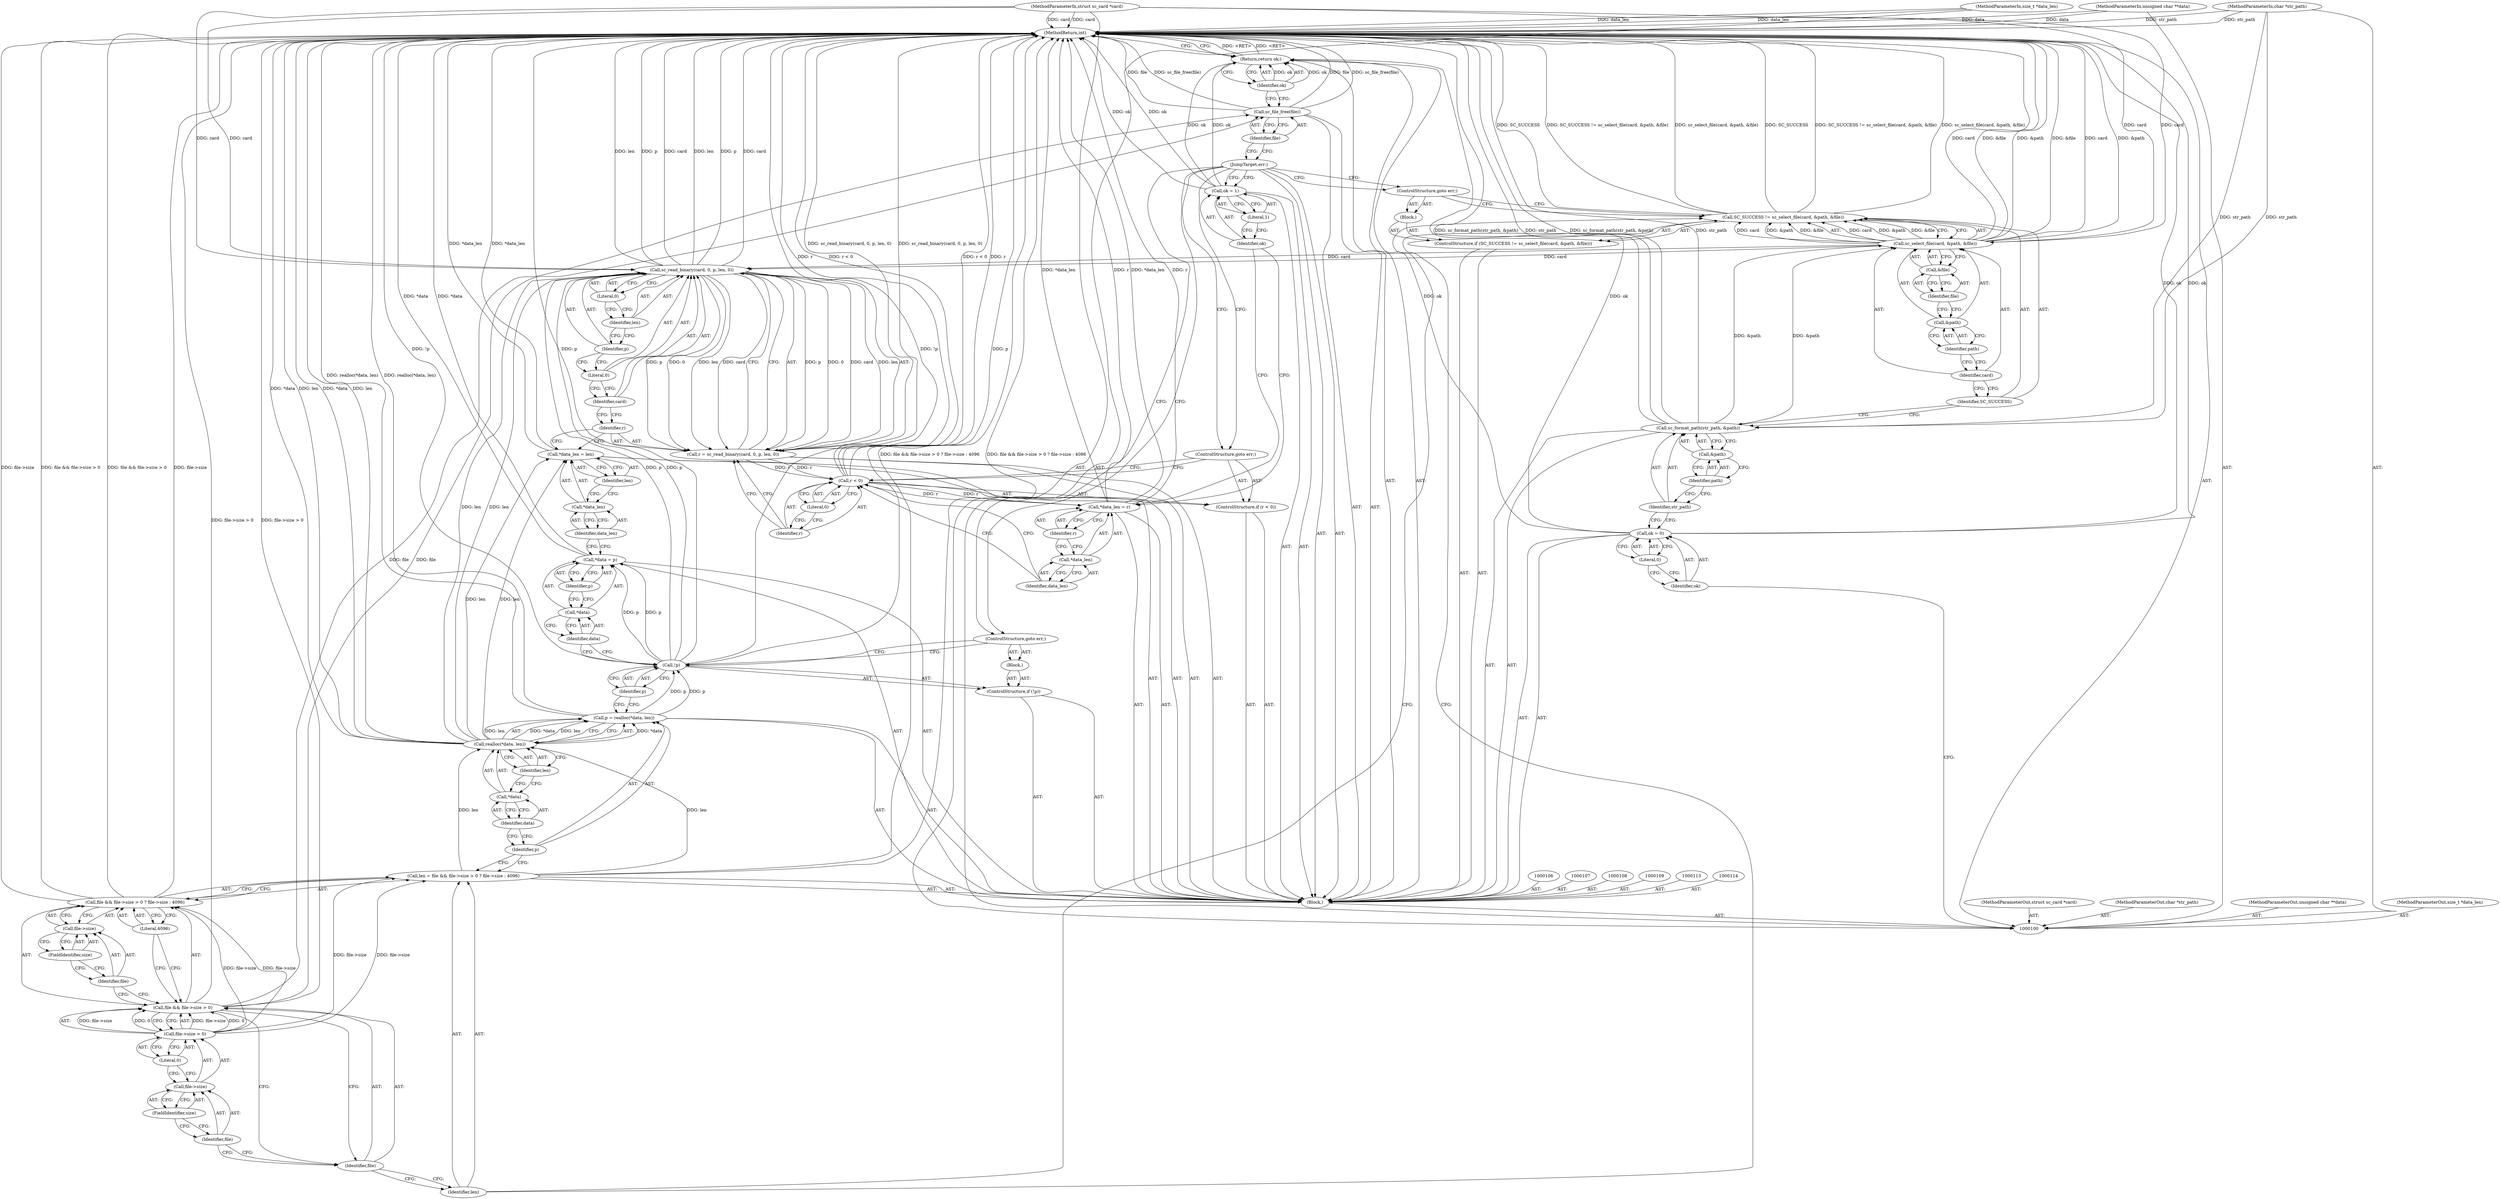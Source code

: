 digraph "0_OpenSC_360e95d45ac4123255a4c796db96337f332160ad#diff-d643a0fa169471dbf2912f4866dc49c5_10" {
"1000188" [label="(MethodReturn,int)"];
"1000101" [label="(MethodParameterIn,struct sc_card *card)"];
"1000277" [label="(MethodParameterOut,struct sc_card *card)"];
"1000102" [label="(MethodParameterIn,char *str_path)"];
"1000278" [label="(MethodParameterOut,char *str_path)"];
"1000103" [label="(MethodParameterIn,unsigned char **data)"];
"1000279" [label="(MethodParameterOut,unsigned char **data)"];
"1000104" [label="(MethodParameterIn,size_t *data_len)"];
"1000280" [label="(MethodParameterOut,size_t *data_len)"];
"1000115" [label="(Call,sc_format_path(str_path, &path))"];
"1000116" [label="(Identifier,str_path)"];
"1000117" [label="(Call,&path)"];
"1000118" [label="(Identifier,path)"];
"1000119" [label="(ControlStructure,if (SC_SUCCESS != sc_select_file(card, &path, &file)))"];
"1000122" [label="(Call,sc_select_file(card, &path, &file))"];
"1000123" [label="(Identifier,card)"];
"1000124" [label="(Call,&path)"];
"1000125" [label="(Identifier,path)"];
"1000126" [label="(Call,&file)"];
"1000127" [label="(Identifier,file)"];
"1000120" [label="(Call,SC_SUCCESS != sc_select_file(card, &path, &file))"];
"1000121" [label="(Identifier,SC_SUCCESS)"];
"1000128" [label="(Block,)"];
"1000129" [label="(ControlStructure,goto err;)"];
"1000130" [label="(Call,len = file && file->size > 0 ? file->size : 4096)"];
"1000131" [label="(Identifier,len)"];
"1000135" [label="(Call,file->size > 0)"];
"1000136" [label="(Call,file->size)"];
"1000137" [label="(Identifier,file)"];
"1000138" [label="(FieldIdentifier,size)"];
"1000139" [label="(Literal,0)"];
"1000140" [label="(Call,file->size)"];
"1000141" [label="(Identifier,file)"];
"1000142" [label="(FieldIdentifier,size)"];
"1000143" [label="(Literal,4096)"];
"1000132" [label="(Call,file && file->size > 0 ? file->size : 4096)"];
"1000133" [label="(Call,file && file->size > 0)"];
"1000134" [label="(Identifier,file)"];
"1000147" [label="(Call,*data)"];
"1000148" [label="(Identifier,data)"];
"1000144" [label="(Call,p = realloc(*data, len))"];
"1000145" [label="(Identifier,p)"];
"1000149" [label="(Identifier,len)"];
"1000146" [label="(Call,realloc(*data, len))"];
"1000153" [label="(Block,)"];
"1000150" [label="(ControlStructure,if (!p))"];
"1000151" [label="(Call,!p)"];
"1000152" [label="(Identifier,p)"];
"1000154" [label="(ControlStructure,goto err;)"];
"1000105" [label="(Block,)"];
"1000155" [label="(Call,*data = p)"];
"1000156" [label="(Call,*data)"];
"1000157" [label="(Identifier,data)"];
"1000158" [label="(Identifier,p)"];
"1000159" [label="(Call,*data_len = len)"];
"1000160" [label="(Call,*data_len)"];
"1000162" [label="(Identifier,len)"];
"1000161" [label="(Identifier,data_len)"];
"1000163" [label="(Call,r = sc_read_binary(card, 0, p, len, 0))"];
"1000164" [label="(Identifier,r)"];
"1000166" [label="(Identifier,card)"];
"1000167" [label="(Literal,0)"];
"1000168" [label="(Identifier,p)"];
"1000169" [label="(Identifier,len)"];
"1000170" [label="(Literal,0)"];
"1000165" [label="(Call,sc_read_binary(card, 0, p, len, 0))"];
"1000171" [label="(ControlStructure,if (r < 0))"];
"1000172" [label="(Call,r < 0)"];
"1000173" [label="(Identifier,r)"];
"1000174" [label="(Literal,0)"];
"1000175" [label="(ControlStructure,goto err;)"];
"1000176" [label="(Call,*data_len = r)"];
"1000177" [label="(Call,*data_len)"];
"1000179" [label="(Identifier,r)"];
"1000178" [label="(Identifier,data_len)"];
"1000180" [label="(Call,ok = 1)"];
"1000181" [label="(Identifier,ok)"];
"1000182" [label="(Literal,1)"];
"1000183" [label="(JumpTarget,err:)"];
"1000184" [label="(Call,sc_file_free(file))"];
"1000185" [label="(Identifier,file)"];
"1000186" [label="(Return,return ok;)"];
"1000187" [label="(Identifier,ok)"];
"1000112" [label="(Literal,0)"];
"1000110" [label="(Call,ok = 0)"];
"1000111" [label="(Identifier,ok)"];
"1000188" -> "1000100"  [label="AST: "];
"1000188" -> "1000186"  [label="CFG: "];
"1000172" -> "1000188"  [label="DDG: r < 0"];
"1000172" -> "1000188"  [label="DDG: r"];
"1000184" -> "1000188"  [label="DDG: file"];
"1000184" -> "1000188"  [label="DDG: sc_file_free(file)"];
"1000151" -> "1000188"  [label="DDG: !p"];
"1000151" -> "1000188"  [label="DDG: p"];
"1000165" -> "1000188"  [label="DDG: len"];
"1000165" -> "1000188"  [label="DDG: p"];
"1000165" -> "1000188"  [label="DDG: card"];
"1000159" -> "1000188"  [label="DDG: *data_len"];
"1000180" -> "1000188"  [label="DDG: ok"];
"1000120" -> "1000188"  [label="DDG: sc_select_file(card, &path, &file)"];
"1000120" -> "1000188"  [label="DDG: SC_SUCCESS"];
"1000120" -> "1000188"  [label="DDG: SC_SUCCESS != sc_select_file(card, &path, &file)"];
"1000176" -> "1000188"  [label="DDG: *data_len"];
"1000176" -> "1000188"  [label="DDG: r"];
"1000155" -> "1000188"  [label="DDG: *data"];
"1000122" -> "1000188"  [label="DDG: &file"];
"1000122" -> "1000188"  [label="DDG: card"];
"1000122" -> "1000188"  [label="DDG: &path"];
"1000104" -> "1000188"  [label="DDG: data_len"];
"1000130" -> "1000188"  [label="DDG: file && file->size > 0 ? file->size : 4096"];
"1000132" -> "1000188"  [label="DDG: file->size"];
"1000132" -> "1000188"  [label="DDG: file && file->size > 0"];
"1000103" -> "1000188"  [label="DDG: data"];
"1000115" -> "1000188"  [label="DDG: sc_format_path(str_path, &path)"];
"1000115" -> "1000188"  [label="DDG: str_path"];
"1000146" -> "1000188"  [label="DDG: len"];
"1000146" -> "1000188"  [label="DDG: *data"];
"1000102" -> "1000188"  [label="DDG: str_path"];
"1000133" -> "1000188"  [label="DDG: file->size > 0"];
"1000101" -> "1000188"  [label="DDG: card"];
"1000144" -> "1000188"  [label="DDG: realloc(*data, len)"];
"1000110" -> "1000188"  [label="DDG: ok"];
"1000163" -> "1000188"  [label="DDG: sc_read_binary(card, 0, p, len, 0)"];
"1000186" -> "1000188"  [label="DDG: <RET>"];
"1000101" -> "1000100"  [label="AST: "];
"1000101" -> "1000188"  [label="DDG: card"];
"1000101" -> "1000122"  [label="DDG: card"];
"1000101" -> "1000165"  [label="DDG: card"];
"1000277" -> "1000100"  [label="AST: "];
"1000102" -> "1000100"  [label="AST: "];
"1000102" -> "1000188"  [label="DDG: str_path"];
"1000102" -> "1000115"  [label="DDG: str_path"];
"1000278" -> "1000100"  [label="AST: "];
"1000103" -> "1000100"  [label="AST: "];
"1000103" -> "1000188"  [label="DDG: data"];
"1000279" -> "1000100"  [label="AST: "];
"1000104" -> "1000100"  [label="AST: "];
"1000104" -> "1000188"  [label="DDG: data_len"];
"1000280" -> "1000100"  [label="AST: "];
"1000115" -> "1000105"  [label="AST: "];
"1000115" -> "1000117"  [label="CFG: "];
"1000116" -> "1000115"  [label="AST: "];
"1000117" -> "1000115"  [label="AST: "];
"1000121" -> "1000115"  [label="CFG: "];
"1000115" -> "1000188"  [label="DDG: sc_format_path(str_path, &path)"];
"1000115" -> "1000188"  [label="DDG: str_path"];
"1000102" -> "1000115"  [label="DDG: str_path"];
"1000115" -> "1000122"  [label="DDG: &path"];
"1000116" -> "1000115"  [label="AST: "];
"1000116" -> "1000110"  [label="CFG: "];
"1000118" -> "1000116"  [label="CFG: "];
"1000117" -> "1000115"  [label="AST: "];
"1000117" -> "1000118"  [label="CFG: "];
"1000118" -> "1000117"  [label="AST: "];
"1000115" -> "1000117"  [label="CFG: "];
"1000118" -> "1000117"  [label="AST: "];
"1000118" -> "1000116"  [label="CFG: "];
"1000117" -> "1000118"  [label="CFG: "];
"1000119" -> "1000105"  [label="AST: "];
"1000120" -> "1000119"  [label="AST: "];
"1000128" -> "1000119"  [label="AST: "];
"1000122" -> "1000120"  [label="AST: "];
"1000122" -> "1000126"  [label="CFG: "];
"1000123" -> "1000122"  [label="AST: "];
"1000124" -> "1000122"  [label="AST: "];
"1000126" -> "1000122"  [label="AST: "];
"1000120" -> "1000122"  [label="CFG: "];
"1000122" -> "1000188"  [label="DDG: &file"];
"1000122" -> "1000188"  [label="DDG: card"];
"1000122" -> "1000188"  [label="DDG: &path"];
"1000122" -> "1000120"  [label="DDG: card"];
"1000122" -> "1000120"  [label="DDG: &path"];
"1000122" -> "1000120"  [label="DDG: &file"];
"1000101" -> "1000122"  [label="DDG: card"];
"1000115" -> "1000122"  [label="DDG: &path"];
"1000122" -> "1000165"  [label="DDG: card"];
"1000123" -> "1000122"  [label="AST: "];
"1000123" -> "1000121"  [label="CFG: "];
"1000125" -> "1000123"  [label="CFG: "];
"1000124" -> "1000122"  [label="AST: "];
"1000124" -> "1000125"  [label="CFG: "];
"1000125" -> "1000124"  [label="AST: "];
"1000127" -> "1000124"  [label="CFG: "];
"1000125" -> "1000124"  [label="AST: "];
"1000125" -> "1000123"  [label="CFG: "];
"1000124" -> "1000125"  [label="CFG: "];
"1000126" -> "1000122"  [label="AST: "];
"1000126" -> "1000127"  [label="CFG: "];
"1000127" -> "1000126"  [label="AST: "];
"1000122" -> "1000126"  [label="CFG: "];
"1000127" -> "1000126"  [label="AST: "];
"1000127" -> "1000124"  [label="CFG: "];
"1000126" -> "1000127"  [label="CFG: "];
"1000120" -> "1000119"  [label="AST: "];
"1000120" -> "1000122"  [label="CFG: "];
"1000121" -> "1000120"  [label="AST: "];
"1000122" -> "1000120"  [label="AST: "];
"1000129" -> "1000120"  [label="CFG: "];
"1000131" -> "1000120"  [label="CFG: "];
"1000120" -> "1000188"  [label="DDG: sc_select_file(card, &path, &file)"];
"1000120" -> "1000188"  [label="DDG: SC_SUCCESS"];
"1000120" -> "1000188"  [label="DDG: SC_SUCCESS != sc_select_file(card, &path, &file)"];
"1000122" -> "1000120"  [label="DDG: card"];
"1000122" -> "1000120"  [label="DDG: &path"];
"1000122" -> "1000120"  [label="DDG: &file"];
"1000121" -> "1000120"  [label="AST: "];
"1000121" -> "1000115"  [label="CFG: "];
"1000123" -> "1000121"  [label="CFG: "];
"1000128" -> "1000119"  [label="AST: "];
"1000129" -> "1000128"  [label="AST: "];
"1000129" -> "1000128"  [label="AST: "];
"1000129" -> "1000120"  [label="CFG: "];
"1000183" -> "1000129"  [label="CFG: "];
"1000130" -> "1000105"  [label="AST: "];
"1000130" -> "1000132"  [label="CFG: "];
"1000131" -> "1000130"  [label="AST: "];
"1000132" -> "1000130"  [label="AST: "];
"1000145" -> "1000130"  [label="CFG: "];
"1000130" -> "1000188"  [label="DDG: file && file->size > 0 ? file->size : 4096"];
"1000135" -> "1000130"  [label="DDG: file->size"];
"1000130" -> "1000146"  [label="DDG: len"];
"1000131" -> "1000130"  [label="AST: "];
"1000131" -> "1000120"  [label="CFG: "];
"1000134" -> "1000131"  [label="CFG: "];
"1000135" -> "1000133"  [label="AST: "];
"1000135" -> "1000139"  [label="CFG: "];
"1000136" -> "1000135"  [label="AST: "];
"1000139" -> "1000135"  [label="AST: "];
"1000133" -> "1000135"  [label="CFG: "];
"1000135" -> "1000130"  [label="DDG: file->size"];
"1000135" -> "1000133"  [label="DDG: file->size"];
"1000135" -> "1000133"  [label="DDG: 0"];
"1000135" -> "1000132"  [label="DDG: file->size"];
"1000136" -> "1000135"  [label="AST: "];
"1000136" -> "1000138"  [label="CFG: "];
"1000137" -> "1000136"  [label="AST: "];
"1000138" -> "1000136"  [label="AST: "];
"1000139" -> "1000136"  [label="CFG: "];
"1000137" -> "1000136"  [label="AST: "];
"1000137" -> "1000134"  [label="CFG: "];
"1000138" -> "1000137"  [label="CFG: "];
"1000138" -> "1000136"  [label="AST: "];
"1000138" -> "1000137"  [label="CFG: "];
"1000136" -> "1000138"  [label="CFG: "];
"1000139" -> "1000135"  [label="AST: "];
"1000139" -> "1000136"  [label="CFG: "];
"1000135" -> "1000139"  [label="CFG: "];
"1000140" -> "1000132"  [label="AST: "];
"1000140" -> "1000142"  [label="CFG: "];
"1000141" -> "1000140"  [label="AST: "];
"1000142" -> "1000140"  [label="AST: "];
"1000132" -> "1000140"  [label="CFG: "];
"1000141" -> "1000140"  [label="AST: "];
"1000141" -> "1000133"  [label="CFG: "];
"1000142" -> "1000141"  [label="CFG: "];
"1000142" -> "1000140"  [label="AST: "];
"1000142" -> "1000141"  [label="CFG: "];
"1000140" -> "1000142"  [label="CFG: "];
"1000143" -> "1000132"  [label="AST: "];
"1000143" -> "1000133"  [label="CFG: "];
"1000132" -> "1000143"  [label="CFG: "];
"1000132" -> "1000130"  [label="AST: "];
"1000132" -> "1000140"  [label="CFG: "];
"1000132" -> "1000143"  [label="CFG: "];
"1000133" -> "1000132"  [label="AST: "];
"1000140" -> "1000132"  [label="AST: "];
"1000143" -> "1000132"  [label="AST: "];
"1000130" -> "1000132"  [label="CFG: "];
"1000132" -> "1000188"  [label="DDG: file->size"];
"1000132" -> "1000188"  [label="DDG: file && file->size > 0"];
"1000135" -> "1000132"  [label="DDG: file->size"];
"1000133" -> "1000132"  [label="AST: "];
"1000133" -> "1000134"  [label="CFG: "];
"1000133" -> "1000135"  [label="CFG: "];
"1000134" -> "1000133"  [label="AST: "];
"1000135" -> "1000133"  [label="AST: "];
"1000141" -> "1000133"  [label="CFG: "];
"1000143" -> "1000133"  [label="CFG: "];
"1000133" -> "1000188"  [label="DDG: file->size > 0"];
"1000135" -> "1000133"  [label="DDG: file->size"];
"1000135" -> "1000133"  [label="DDG: 0"];
"1000133" -> "1000184"  [label="DDG: file"];
"1000134" -> "1000133"  [label="AST: "];
"1000134" -> "1000131"  [label="CFG: "];
"1000137" -> "1000134"  [label="CFG: "];
"1000133" -> "1000134"  [label="CFG: "];
"1000147" -> "1000146"  [label="AST: "];
"1000147" -> "1000148"  [label="CFG: "];
"1000148" -> "1000147"  [label="AST: "];
"1000149" -> "1000147"  [label="CFG: "];
"1000148" -> "1000147"  [label="AST: "];
"1000148" -> "1000145"  [label="CFG: "];
"1000147" -> "1000148"  [label="CFG: "];
"1000144" -> "1000105"  [label="AST: "];
"1000144" -> "1000146"  [label="CFG: "];
"1000145" -> "1000144"  [label="AST: "];
"1000146" -> "1000144"  [label="AST: "];
"1000152" -> "1000144"  [label="CFG: "];
"1000144" -> "1000188"  [label="DDG: realloc(*data, len)"];
"1000146" -> "1000144"  [label="DDG: *data"];
"1000146" -> "1000144"  [label="DDG: len"];
"1000144" -> "1000151"  [label="DDG: p"];
"1000145" -> "1000144"  [label="AST: "];
"1000145" -> "1000130"  [label="CFG: "];
"1000148" -> "1000145"  [label="CFG: "];
"1000149" -> "1000146"  [label="AST: "];
"1000149" -> "1000147"  [label="CFG: "];
"1000146" -> "1000149"  [label="CFG: "];
"1000146" -> "1000144"  [label="AST: "];
"1000146" -> "1000149"  [label="CFG: "];
"1000147" -> "1000146"  [label="AST: "];
"1000149" -> "1000146"  [label="AST: "];
"1000144" -> "1000146"  [label="CFG: "];
"1000146" -> "1000188"  [label="DDG: len"];
"1000146" -> "1000188"  [label="DDG: *data"];
"1000146" -> "1000144"  [label="DDG: *data"];
"1000146" -> "1000144"  [label="DDG: len"];
"1000130" -> "1000146"  [label="DDG: len"];
"1000146" -> "1000159"  [label="DDG: len"];
"1000146" -> "1000165"  [label="DDG: len"];
"1000153" -> "1000150"  [label="AST: "];
"1000154" -> "1000153"  [label="AST: "];
"1000150" -> "1000105"  [label="AST: "];
"1000151" -> "1000150"  [label="AST: "];
"1000153" -> "1000150"  [label="AST: "];
"1000151" -> "1000150"  [label="AST: "];
"1000151" -> "1000152"  [label="CFG: "];
"1000152" -> "1000151"  [label="AST: "];
"1000154" -> "1000151"  [label="CFG: "];
"1000157" -> "1000151"  [label="CFG: "];
"1000151" -> "1000188"  [label="DDG: !p"];
"1000151" -> "1000188"  [label="DDG: p"];
"1000144" -> "1000151"  [label="DDG: p"];
"1000151" -> "1000155"  [label="DDG: p"];
"1000151" -> "1000165"  [label="DDG: p"];
"1000152" -> "1000151"  [label="AST: "];
"1000152" -> "1000144"  [label="CFG: "];
"1000151" -> "1000152"  [label="CFG: "];
"1000154" -> "1000153"  [label="AST: "];
"1000154" -> "1000151"  [label="CFG: "];
"1000183" -> "1000154"  [label="CFG: "];
"1000105" -> "1000100"  [label="AST: "];
"1000106" -> "1000105"  [label="AST: "];
"1000107" -> "1000105"  [label="AST: "];
"1000108" -> "1000105"  [label="AST: "];
"1000109" -> "1000105"  [label="AST: "];
"1000110" -> "1000105"  [label="AST: "];
"1000113" -> "1000105"  [label="AST: "];
"1000114" -> "1000105"  [label="AST: "];
"1000115" -> "1000105"  [label="AST: "];
"1000119" -> "1000105"  [label="AST: "];
"1000130" -> "1000105"  [label="AST: "];
"1000144" -> "1000105"  [label="AST: "];
"1000150" -> "1000105"  [label="AST: "];
"1000155" -> "1000105"  [label="AST: "];
"1000159" -> "1000105"  [label="AST: "];
"1000163" -> "1000105"  [label="AST: "];
"1000171" -> "1000105"  [label="AST: "];
"1000176" -> "1000105"  [label="AST: "];
"1000180" -> "1000105"  [label="AST: "];
"1000183" -> "1000105"  [label="AST: "];
"1000184" -> "1000105"  [label="AST: "];
"1000186" -> "1000105"  [label="AST: "];
"1000155" -> "1000105"  [label="AST: "];
"1000155" -> "1000158"  [label="CFG: "];
"1000156" -> "1000155"  [label="AST: "];
"1000158" -> "1000155"  [label="AST: "];
"1000161" -> "1000155"  [label="CFG: "];
"1000155" -> "1000188"  [label="DDG: *data"];
"1000151" -> "1000155"  [label="DDG: p"];
"1000156" -> "1000155"  [label="AST: "];
"1000156" -> "1000157"  [label="CFG: "];
"1000157" -> "1000156"  [label="AST: "];
"1000158" -> "1000156"  [label="CFG: "];
"1000157" -> "1000156"  [label="AST: "];
"1000157" -> "1000151"  [label="CFG: "];
"1000156" -> "1000157"  [label="CFG: "];
"1000158" -> "1000155"  [label="AST: "];
"1000158" -> "1000156"  [label="CFG: "];
"1000155" -> "1000158"  [label="CFG: "];
"1000159" -> "1000105"  [label="AST: "];
"1000159" -> "1000162"  [label="CFG: "];
"1000160" -> "1000159"  [label="AST: "];
"1000162" -> "1000159"  [label="AST: "];
"1000164" -> "1000159"  [label="CFG: "];
"1000159" -> "1000188"  [label="DDG: *data_len"];
"1000146" -> "1000159"  [label="DDG: len"];
"1000160" -> "1000159"  [label="AST: "];
"1000160" -> "1000161"  [label="CFG: "];
"1000161" -> "1000160"  [label="AST: "];
"1000162" -> "1000160"  [label="CFG: "];
"1000162" -> "1000159"  [label="AST: "];
"1000162" -> "1000160"  [label="CFG: "];
"1000159" -> "1000162"  [label="CFG: "];
"1000161" -> "1000160"  [label="AST: "];
"1000161" -> "1000155"  [label="CFG: "];
"1000160" -> "1000161"  [label="CFG: "];
"1000163" -> "1000105"  [label="AST: "];
"1000163" -> "1000165"  [label="CFG: "];
"1000164" -> "1000163"  [label="AST: "];
"1000165" -> "1000163"  [label="AST: "];
"1000173" -> "1000163"  [label="CFG: "];
"1000163" -> "1000188"  [label="DDG: sc_read_binary(card, 0, p, len, 0)"];
"1000165" -> "1000163"  [label="DDG: p"];
"1000165" -> "1000163"  [label="DDG: 0"];
"1000165" -> "1000163"  [label="DDG: card"];
"1000165" -> "1000163"  [label="DDG: len"];
"1000163" -> "1000172"  [label="DDG: r"];
"1000164" -> "1000163"  [label="AST: "];
"1000164" -> "1000159"  [label="CFG: "];
"1000166" -> "1000164"  [label="CFG: "];
"1000166" -> "1000165"  [label="AST: "];
"1000166" -> "1000164"  [label="CFG: "];
"1000167" -> "1000166"  [label="CFG: "];
"1000167" -> "1000165"  [label="AST: "];
"1000167" -> "1000166"  [label="CFG: "];
"1000168" -> "1000167"  [label="CFG: "];
"1000168" -> "1000165"  [label="AST: "];
"1000168" -> "1000167"  [label="CFG: "];
"1000169" -> "1000168"  [label="CFG: "];
"1000169" -> "1000165"  [label="AST: "];
"1000169" -> "1000168"  [label="CFG: "];
"1000170" -> "1000169"  [label="CFG: "];
"1000170" -> "1000165"  [label="AST: "];
"1000170" -> "1000169"  [label="CFG: "];
"1000165" -> "1000170"  [label="CFG: "];
"1000165" -> "1000163"  [label="AST: "];
"1000165" -> "1000170"  [label="CFG: "];
"1000166" -> "1000165"  [label="AST: "];
"1000167" -> "1000165"  [label="AST: "];
"1000168" -> "1000165"  [label="AST: "];
"1000169" -> "1000165"  [label="AST: "];
"1000170" -> "1000165"  [label="AST: "];
"1000163" -> "1000165"  [label="CFG: "];
"1000165" -> "1000188"  [label="DDG: len"];
"1000165" -> "1000188"  [label="DDG: p"];
"1000165" -> "1000188"  [label="DDG: card"];
"1000165" -> "1000163"  [label="DDG: p"];
"1000165" -> "1000163"  [label="DDG: 0"];
"1000165" -> "1000163"  [label="DDG: card"];
"1000165" -> "1000163"  [label="DDG: len"];
"1000122" -> "1000165"  [label="DDG: card"];
"1000101" -> "1000165"  [label="DDG: card"];
"1000151" -> "1000165"  [label="DDG: p"];
"1000146" -> "1000165"  [label="DDG: len"];
"1000171" -> "1000105"  [label="AST: "];
"1000172" -> "1000171"  [label="AST: "];
"1000175" -> "1000171"  [label="AST: "];
"1000172" -> "1000171"  [label="AST: "];
"1000172" -> "1000174"  [label="CFG: "];
"1000173" -> "1000172"  [label="AST: "];
"1000174" -> "1000172"  [label="AST: "];
"1000175" -> "1000172"  [label="CFG: "];
"1000178" -> "1000172"  [label="CFG: "];
"1000172" -> "1000188"  [label="DDG: r < 0"];
"1000172" -> "1000188"  [label="DDG: r"];
"1000163" -> "1000172"  [label="DDG: r"];
"1000172" -> "1000176"  [label="DDG: r"];
"1000173" -> "1000172"  [label="AST: "];
"1000173" -> "1000163"  [label="CFG: "];
"1000174" -> "1000173"  [label="CFG: "];
"1000174" -> "1000172"  [label="AST: "];
"1000174" -> "1000173"  [label="CFG: "];
"1000172" -> "1000174"  [label="CFG: "];
"1000175" -> "1000171"  [label="AST: "];
"1000175" -> "1000172"  [label="CFG: "];
"1000183" -> "1000175"  [label="CFG: "];
"1000176" -> "1000105"  [label="AST: "];
"1000176" -> "1000179"  [label="CFG: "];
"1000177" -> "1000176"  [label="AST: "];
"1000179" -> "1000176"  [label="AST: "];
"1000181" -> "1000176"  [label="CFG: "];
"1000176" -> "1000188"  [label="DDG: *data_len"];
"1000176" -> "1000188"  [label="DDG: r"];
"1000172" -> "1000176"  [label="DDG: r"];
"1000177" -> "1000176"  [label="AST: "];
"1000177" -> "1000178"  [label="CFG: "];
"1000178" -> "1000177"  [label="AST: "];
"1000179" -> "1000177"  [label="CFG: "];
"1000179" -> "1000176"  [label="AST: "];
"1000179" -> "1000177"  [label="CFG: "];
"1000176" -> "1000179"  [label="CFG: "];
"1000178" -> "1000177"  [label="AST: "];
"1000178" -> "1000172"  [label="CFG: "];
"1000177" -> "1000178"  [label="CFG: "];
"1000180" -> "1000105"  [label="AST: "];
"1000180" -> "1000182"  [label="CFG: "];
"1000181" -> "1000180"  [label="AST: "];
"1000182" -> "1000180"  [label="AST: "];
"1000183" -> "1000180"  [label="CFG: "];
"1000180" -> "1000188"  [label="DDG: ok"];
"1000180" -> "1000186"  [label="DDG: ok"];
"1000181" -> "1000180"  [label="AST: "];
"1000181" -> "1000176"  [label="CFG: "];
"1000182" -> "1000181"  [label="CFG: "];
"1000182" -> "1000180"  [label="AST: "];
"1000182" -> "1000181"  [label="CFG: "];
"1000180" -> "1000182"  [label="CFG: "];
"1000183" -> "1000105"  [label="AST: "];
"1000183" -> "1000180"  [label="CFG: "];
"1000183" -> "1000129"  [label="CFG: "];
"1000183" -> "1000154"  [label="CFG: "];
"1000183" -> "1000175"  [label="CFG: "];
"1000185" -> "1000183"  [label="CFG: "];
"1000184" -> "1000105"  [label="AST: "];
"1000184" -> "1000185"  [label="CFG: "];
"1000185" -> "1000184"  [label="AST: "];
"1000187" -> "1000184"  [label="CFG: "];
"1000184" -> "1000188"  [label="DDG: file"];
"1000184" -> "1000188"  [label="DDG: sc_file_free(file)"];
"1000133" -> "1000184"  [label="DDG: file"];
"1000185" -> "1000184"  [label="AST: "];
"1000185" -> "1000183"  [label="CFG: "];
"1000184" -> "1000185"  [label="CFG: "];
"1000186" -> "1000105"  [label="AST: "];
"1000186" -> "1000187"  [label="CFG: "];
"1000187" -> "1000186"  [label="AST: "];
"1000188" -> "1000186"  [label="CFG: "];
"1000186" -> "1000188"  [label="DDG: <RET>"];
"1000187" -> "1000186"  [label="DDG: ok"];
"1000180" -> "1000186"  [label="DDG: ok"];
"1000110" -> "1000186"  [label="DDG: ok"];
"1000187" -> "1000186"  [label="AST: "];
"1000187" -> "1000184"  [label="CFG: "];
"1000186" -> "1000187"  [label="CFG: "];
"1000187" -> "1000186"  [label="DDG: ok"];
"1000112" -> "1000110"  [label="AST: "];
"1000112" -> "1000111"  [label="CFG: "];
"1000110" -> "1000112"  [label="CFG: "];
"1000110" -> "1000105"  [label="AST: "];
"1000110" -> "1000112"  [label="CFG: "];
"1000111" -> "1000110"  [label="AST: "];
"1000112" -> "1000110"  [label="AST: "];
"1000116" -> "1000110"  [label="CFG: "];
"1000110" -> "1000188"  [label="DDG: ok"];
"1000110" -> "1000186"  [label="DDG: ok"];
"1000111" -> "1000110"  [label="AST: "];
"1000111" -> "1000100"  [label="CFG: "];
"1000112" -> "1000111"  [label="CFG: "];
}

